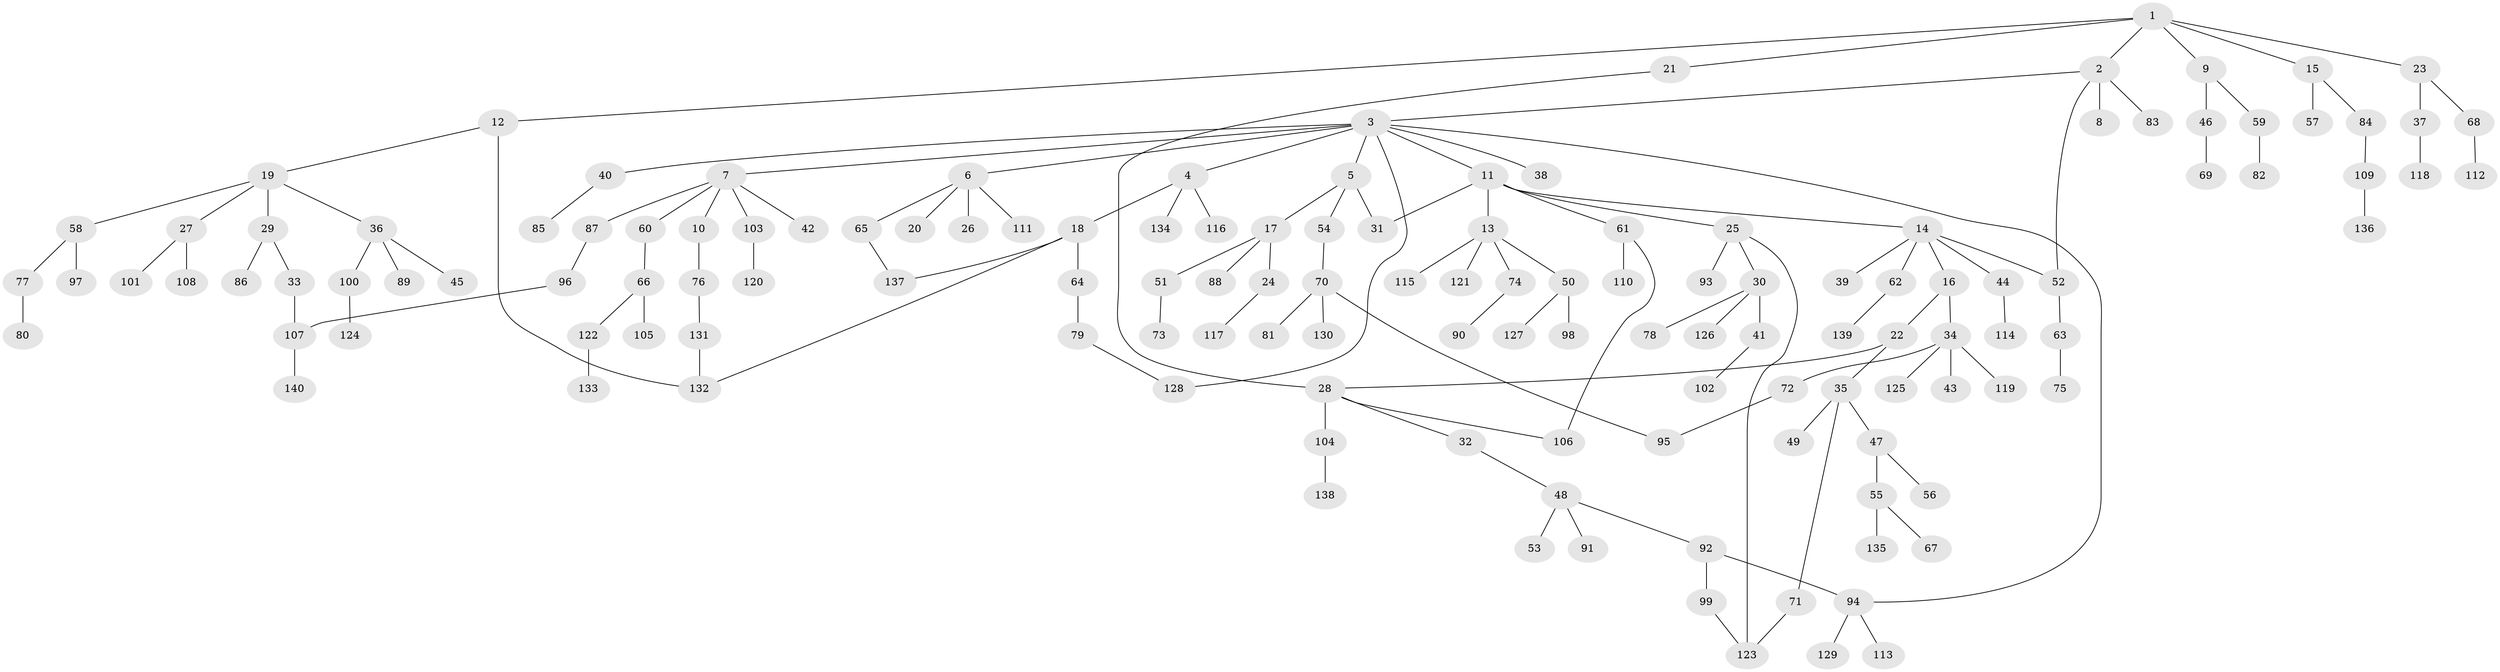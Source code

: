 // Generated by graph-tools (version 1.1) at 2025/34/03/09/25 02:34:32]
// undirected, 140 vertices, 152 edges
graph export_dot {
graph [start="1"]
  node [color=gray90,style=filled];
  1;
  2;
  3;
  4;
  5;
  6;
  7;
  8;
  9;
  10;
  11;
  12;
  13;
  14;
  15;
  16;
  17;
  18;
  19;
  20;
  21;
  22;
  23;
  24;
  25;
  26;
  27;
  28;
  29;
  30;
  31;
  32;
  33;
  34;
  35;
  36;
  37;
  38;
  39;
  40;
  41;
  42;
  43;
  44;
  45;
  46;
  47;
  48;
  49;
  50;
  51;
  52;
  53;
  54;
  55;
  56;
  57;
  58;
  59;
  60;
  61;
  62;
  63;
  64;
  65;
  66;
  67;
  68;
  69;
  70;
  71;
  72;
  73;
  74;
  75;
  76;
  77;
  78;
  79;
  80;
  81;
  82;
  83;
  84;
  85;
  86;
  87;
  88;
  89;
  90;
  91;
  92;
  93;
  94;
  95;
  96;
  97;
  98;
  99;
  100;
  101;
  102;
  103;
  104;
  105;
  106;
  107;
  108;
  109;
  110;
  111;
  112;
  113;
  114;
  115;
  116;
  117;
  118;
  119;
  120;
  121;
  122;
  123;
  124;
  125;
  126;
  127;
  128;
  129;
  130;
  131;
  132;
  133;
  134;
  135;
  136;
  137;
  138;
  139;
  140;
  1 -- 2;
  1 -- 9;
  1 -- 12;
  1 -- 15;
  1 -- 21;
  1 -- 23;
  2 -- 3;
  2 -- 8;
  2 -- 83;
  2 -- 52;
  3 -- 4;
  3 -- 5;
  3 -- 6;
  3 -- 7;
  3 -- 11;
  3 -- 38;
  3 -- 40;
  3 -- 128;
  3 -- 94;
  4 -- 18;
  4 -- 116;
  4 -- 134;
  5 -- 17;
  5 -- 54;
  5 -- 31;
  6 -- 20;
  6 -- 26;
  6 -- 65;
  6 -- 111;
  7 -- 10;
  7 -- 42;
  7 -- 60;
  7 -- 87;
  7 -- 103;
  9 -- 46;
  9 -- 59;
  10 -- 76;
  11 -- 13;
  11 -- 14;
  11 -- 25;
  11 -- 31;
  11 -- 61;
  12 -- 19;
  12 -- 132;
  13 -- 50;
  13 -- 74;
  13 -- 115;
  13 -- 121;
  14 -- 16;
  14 -- 39;
  14 -- 44;
  14 -- 52;
  14 -- 62;
  15 -- 57;
  15 -- 84;
  16 -- 22;
  16 -- 34;
  17 -- 24;
  17 -- 51;
  17 -- 88;
  18 -- 64;
  18 -- 137;
  18 -- 132;
  19 -- 27;
  19 -- 29;
  19 -- 36;
  19 -- 58;
  21 -- 28;
  22 -- 35;
  22 -- 28;
  23 -- 37;
  23 -- 68;
  24 -- 117;
  25 -- 30;
  25 -- 93;
  25 -- 123;
  27 -- 101;
  27 -- 108;
  28 -- 32;
  28 -- 104;
  28 -- 106;
  29 -- 33;
  29 -- 86;
  30 -- 41;
  30 -- 78;
  30 -- 126;
  32 -- 48;
  33 -- 107;
  34 -- 43;
  34 -- 72;
  34 -- 119;
  34 -- 125;
  35 -- 47;
  35 -- 49;
  35 -- 71;
  36 -- 45;
  36 -- 89;
  36 -- 100;
  37 -- 118;
  40 -- 85;
  41 -- 102;
  44 -- 114;
  46 -- 69;
  47 -- 55;
  47 -- 56;
  48 -- 53;
  48 -- 91;
  48 -- 92;
  50 -- 98;
  50 -- 127;
  51 -- 73;
  52 -- 63;
  54 -- 70;
  55 -- 67;
  55 -- 135;
  58 -- 77;
  58 -- 97;
  59 -- 82;
  60 -- 66;
  61 -- 110;
  61 -- 106;
  62 -- 139;
  63 -- 75;
  64 -- 79;
  65 -- 137;
  66 -- 105;
  66 -- 122;
  68 -- 112;
  70 -- 81;
  70 -- 130;
  70 -- 95;
  71 -- 123;
  72 -- 95;
  74 -- 90;
  76 -- 131;
  77 -- 80;
  79 -- 128;
  84 -- 109;
  87 -- 96;
  92 -- 94;
  92 -- 99;
  94 -- 113;
  94 -- 129;
  96 -- 107;
  99 -- 123;
  100 -- 124;
  103 -- 120;
  104 -- 138;
  107 -- 140;
  109 -- 136;
  122 -- 133;
  131 -- 132;
}
